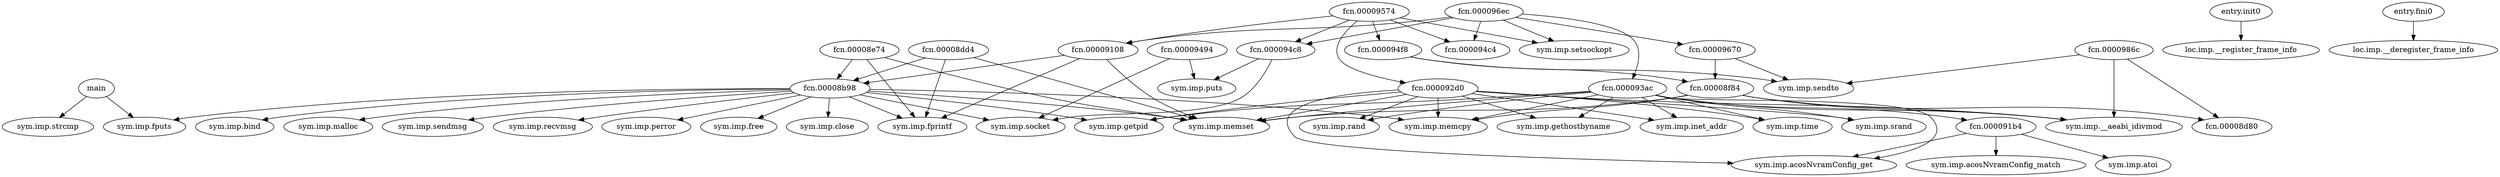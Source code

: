 digraph code {
  "0x00009b40" [label="main"];
  "0x00009b40" -> "0x00008a70";
  "0x00008a70" [label="sym.imp.strcmp"];
  "0x00009b40" -> "0x000089ec";
  "0x000089ec" [label="sym.imp.fputs"];
  "0x00008b44" [label="entry.init0"];
  "0x00008b44" -> "0x0000892c";
  "0x0000892c" [label="loc.imp.__register_frame_info"];
  "0x00008b00" [label="entry.fini0"];
  "0x00008b00" -> "0x00008ab8";
  "0x00008ab8" [label="loc.imp.__deregister_frame_info"];
  "0x00008b98" [label="fcn.00008b98"];
  "0x00008b98" -> "0x00008a10";
  "0x00008a10" [label="sym.imp.fprintf"];
  "0x00008b98" -> "0x00008a4c";
  "0x00008a4c" [label="sym.imp.socket"];
  "0x00008b98" -> "0x000089ec";
  "0x000089ec" [label="sym.imp.fputs"];
  "0x00008b98" -> "0x000089f8";
  "0x000089f8" [label="sym.imp.memset"];
  "0x00008b98" -> "0x000089a4";
  "0x000089a4" [label="sym.imp.getpid"];
  "0x00008b98" -> "0x00008920";
  "0x00008920" [label="sym.imp.bind"];
  "0x00008b98" -> "0x00008974";
  "0x00008974" [label="sym.imp.malloc"];
  "0x00008b98" -> "0x00008950";
  "0x00008950" [label="sym.imp.memcpy"];
  "0x00008b98" -> "0x00008998";
  "0x00008998" [label="sym.imp.sendmsg"];
  "0x00008b98" -> "0x00008a1c";
  "0x00008a1c" [label="sym.imp.recvmsg"];
  "0x00008b98" -> "0x00008a04";
  "0x00008a04" [label="sym.imp.perror"];
  "0x00008b98" -> "0x00008a88";
  "0x00008a88" [label="sym.imp.free"];
  "0x00008b98" -> "0x000089e0";
  "0x000089e0" [label="sym.imp.close"];
  "0x000091b4" [label="fcn.000091b4"];
  "0x000091b4" -> "0x00008a64";
  "0x00008a64" [label="sym.imp.acosNvramConfig_get"];
  "0x000091b4" -> "0x00008a94";
  "0x00008a94" [label="sym.imp.atoi"];
  "0x000091b4" -> "0x00008944";
  "0x00008944" [label="sym.imp.acosNvramConfig_match"];
  "0x00008f84" [label="fcn.00008f84"];
  "0x00008f84" -> "0x00008d80";
  "0x00008d80" [label="fcn.00008d80"];
  "0x00008f84" -> "0x00008950";
  "0x00008950" [label="sym.imp.memcpy"];
  "0x00008f84" -> "0x00008a7c";
  "0x00008a7c" [label="sym.imp.__aeabi_idivmod"];
  "0x00008f84" -> "0x000089f8";
  "0x000089f8" [label="sym.imp.memset"];
  "0x000092d0" [label="fcn.000092d0"];
  "0x000092d0" -> "0x000089f8";
  "0x000089f8" [label="sym.imp.memset"];
  "0x000092d0" -> "0x00008a64";
  "0x00008a64" [label="sym.imp.acosNvramConfig_get"];
  "0x000092d0" -> "0x00008a28";
  "0x00008a28" [label="sym.imp.inet_addr"];
  "0x000092d0" -> "0x000089a4";
  "0x000089a4" [label="sym.imp.getpid"];
  "0x000092d0" -> "0x000089d4";
  "0x000089d4" [label="sym.imp.time"];
  "0x000092d0" -> "0x00008aa0";
  "0x00008aa0" [label="sym.imp.srand"];
  "0x000092d0" -> "0x00008a58";
  "0x00008a58" [label="sym.imp.rand"];
  "0x000092d0" -> "0x00008a7c";
  "0x00008a7c" [label="sym.imp.__aeabi_idivmod"];
  "0x000092d0" -> "0x00008938";
  "0x00008938" [label="sym.imp.gethostbyname"];
  "0x000092d0" -> "0x00008950";
  "0x00008950" [label="sym.imp.memcpy"];
  "0x00009108" [label="fcn.00009108"];
  "0x00009108" -> "0x000089f8";
  "0x000089f8" [label="sym.imp.memset"];
  "0x00009108" -> "0x00008b98";
  "0x00008b98" [label="fcn.00008b98"];
  "0x00009108" -> "0x00008a10";
  "0x00008a10" [label="sym.imp.fprintf"];
  "0x000094c8" [label="fcn.000094c8"];
  "0x000094c8" -> "0x00008a4c";
  "0x00008a4c" [label="sym.imp.socket"];
  "0x000094c8" -> "0x00008aac";
  "0x00008aac" [label="sym.imp.puts"];
  "0x000094f8" [label="fcn.000094f8"];
  "0x000094f8" -> "0x00008f84";
  "0x00008f84" [label="fcn.00008f84"];
  "0x000094f8" -> "0x0000898c";
  "0x0000898c" [label="sym.imp.sendto"];
  "0x000093ac" [label="fcn.000093ac"];
  "0x000093ac" -> "0x000091b4";
  "0x000091b4" [label="fcn.000091b4"];
  "0x000093ac" -> "0x000089f8";
  "0x000089f8" [label="sym.imp.memset"];
  "0x000093ac" -> "0x00008a64";
  "0x00008a64" [label="sym.imp.acosNvramConfig_get"];
  "0x000093ac" -> "0x00008a28";
  "0x00008a28" [label="sym.imp.inet_addr"];
  "0x000093ac" -> "0x000089a4";
  "0x000089a4" [label="sym.imp.getpid"];
  "0x000093ac" -> "0x000089d4";
  "0x000089d4" [label="sym.imp.time"];
  "0x000093ac" -> "0x00008aa0";
  "0x00008aa0" [label="sym.imp.srand"];
  "0x000093ac" -> "0x00008a58";
  "0x00008a58" [label="sym.imp.rand"];
  "0x000093ac" -> "0x00008a7c";
  "0x00008a7c" [label="sym.imp.__aeabi_idivmod"];
  "0x000093ac" -> "0x00008938";
  "0x00008938" [label="sym.imp.gethostbyname"];
  "0x000093ac" -> "0x00008950";
  "0x00008950" [label="sym.imp.memcpy"];
  "0x00009670" [label="fcn.00009670"];
  "0x00009670" -> "0x00008f84";
  "0x00008f84" [label="fcn.00008f84"];
  "0x00009670" -> "0x0000898c";
  "0x0000898c" [label="sym.imp.sendto"];
  "0x00009574" [label="fcn.00009574"];
  "0x00009574" -> "0x000092d0";
  "0x000092d0" [label="fcn.000092d0"];
  "0x00009574" -> "0x00009108";
  "0x00009108" [label="fcn.00009108"];
  "0x00009574" -> "0x000094c8";
  "0x000094c8" [label="fcn.000094c8"];
  "0x00009574" -> "0x000089bc";
  "0x000089bc" [label="sym.imp.setsockopt"];
  "0x00009574" -> "0x000094f8";
  "0x000094f8" [label="fcn.000094f8"];
  "0x00009574" -> "0x000094c4";
  "0x000094c4" [label="fcn.000094c4"];
  "0x00008dd4" [label="fcn.00008dd4"];
  "0x00008dd4" -> "0x000089f8";
  "0x000089f8" [label="sym.imp.memset"];
  "0x00008dd4" -> "0x00008b98";
  "0x00008b98" [label="fcn.00008b98"];
  "0x00008dd4" -> "0x00008a10";
  "0x00008a10" [label="sym.imp.fprintf"];
  "0x000096ec" [label="fcn.000096ec"];
  "0x000096ec" -> "0x000093ac";
  "0x000093ac" [label="fcn.000093ac"];
  "0x000096ec" -> "0x00009108";
  "0x00009108" [label="fcn.00009108"];
  "0x000096ec" -> "0x000094c8";
  "0x000094c8" [label="fcn.000094c8"];
  "0x000096ec" -> "0x000089bc";
  "0x000089bc" [label="sym.imp.setsockopt"];
  "0x000096ec" -> "0x00009670";
  "0x00009670" [label="fcn.00009670"];
  "0x000096ec" -> "0x000094c4";
  "0x000094c4" [label="fcn.000094c4"];
  "0x00008e74" [label="fcn.00008e74"];
  "0x00008e74" -> "0x000089f8";
  "0x000089f8" [label="sym.imp.memset"];
  "0x00008e74" -> "0x00008b98";
  "0x00008b98" [label="fcn.00008b98"];
  "0x00008e74" -> "0x00008a10";
  "0x00008a10" [label="sym.imp.fprintf"];
  "0x00009494" [label="fcn.00009494"];
  "0x00009494" -> "0x00008a4c";
  "0x00008a4c" [label="sym.imp.socket"];
  "0x00009494" -> "0x00008aac";
  "0x00008aac" [label="sym.imp.puts"];
  "0x0000986c" [label="fcn.0000986c"];
  "0x0000986c" -> "0x00008d80";
  "0x00008d80" [label="fcn.00008d80"];
  "0x0000986c" -> "0x00008a7c";
  "0x00008a7c" [label="sym.imp.__aeabi_idivmod"];
  "0x0000986c" -> "0x0000898c";
  "0x0000898c" [label="sym.imp.sendto"];
}